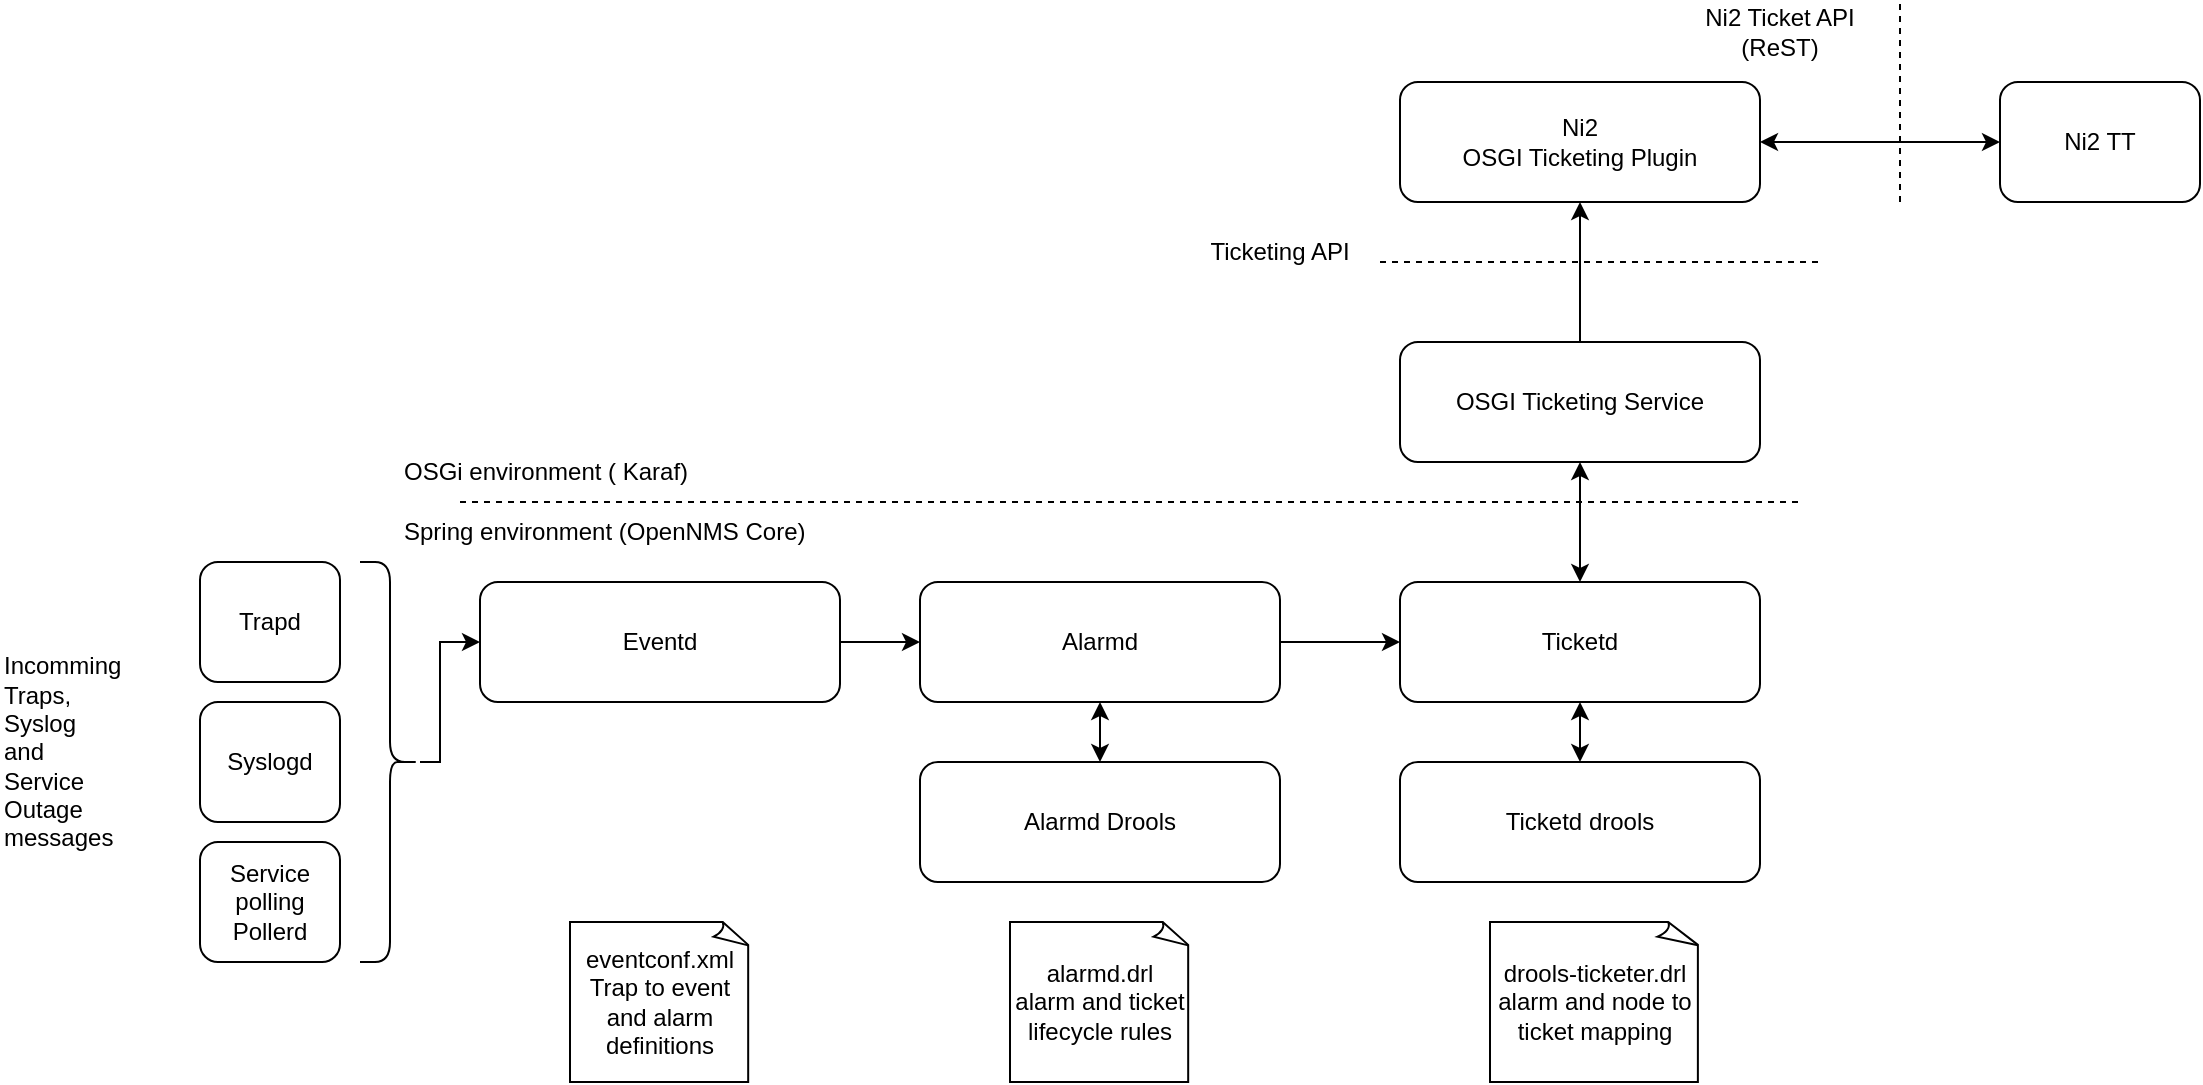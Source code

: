 <mxfile version="24.6.4" type="device">
  <diagram name="Page-1" id="hg4JAZvPtIoiGz0VxEVO">
    <mxGraphModel dx="1418" dy="820" grid="1" gridSize="10" guides="1" tooltips="1" connect="1" arrows="1" fold="1" page="1" pageScale="1" pageWidth="1169" pageHeight="827" math="0" shadow="0">
      <root>
        <mxCell id="0" />
        <mxCell id="1" parent="0" />
        <mxCell id="BCjz04vRkPIVkwQvdewG-19" style="edgeStyle=orthogonalEdgeStyle;rounded=0;orthogonalLoop=1;jettySize=auto;html=1;" edge="1" parent="1" source="BCjz04vRkPIVkwQvdewG-1" target="BCjz04vRkPIVkwQvdewG-3">
          <mxGeometry relative="1" as="geometry" />
        </mxCell>
        <mxCell id="BCjz04vRkPIVkwQvdewG-1" value="Alarmd" style="rounded=1;whiteSpace=wrap;html=1;" vertex="1" parent="1">
          <mxGeometry x="490" y="370" width="180" height="60" as="geometry" />
        </mxCell>
        <mxCell id="BCjz04vRkPIVkwQvdewG-2" value="Alarmd Drools" style="rounded=1;whiteSpace=wrap;html=1;" vertex="1" parent="1">
          <mxGeometry x="490" y="460" width="180" height="60" as="geometry" />
        </mxCell>
        <mxCell id="BCjz04vRkPIVkwQvdewG-3" value="Ticketd" style="rounded=1;whiteSpace=wrap;html=1;" vertex="1" parent="1">
          <mxGeometry x="730" y="370" width="180" height="60" as="geometry" />
        </mxCell>
        <mxCell id="BCjz04vRkPIVkwQvdewG-4" value="Ticketd drools" style="rounded=1;whiteSpace=wrap;html=1;" vertex="1" parent="1">
          <mxGeometry x="730" y="460" width="180" height="60" as="geometry" />
        </mxCell>
        <mxCell id="BCjz04vRkPIVkwQvdewG-22" style="edgeStyle=orthogonalEdgeStyle;rounded=0;orthogonalLoop=1;jettySize=auto;html=1;" edge="1" parent="1" source="BCjz04vRkPIVkwQvdewG-5" target="BCjz04vRkPIVkwQvdewG-6">
          <mxGeometry relative="1" as="geometry" />
        </mxCell>
        <mxCell id="BCjz04vRkPIVkwQvdewG-5" value="OSGI Ticketing Service" style="rounded=1;whiteSpace=wrap;html=1;" vertex="1" parent="1">
          <mxGeometry x="730" y="250" width="180" height="60" as="geometry" />
        </mxCell>
        <mxCell id="BCjz04vRkPIVkwQvdewG-6" value="Ni2&lt;div&gt;OSGI Ticketing Plugin&lt;/div&gt;" style="rounded=1;whiteSpace=wrap;html=1;" vertex="1" parent="1">
          <mxGeometry x="730" y="120" width="180" height="60" as="geometry" />
        </mxCell>
        <mxCell id="BCjz04vRkPIVkwQvdewG-27" style="edgeStyle=orthogonalEdgeStyle;rounded=0;orthogonalLoop=1;jettySize=auto;html=1;" edge="1" parent="1" source="BCjz04vRkPIVkwQvdewG-7" target="BCjz04vRkPIVkwQvdewG-1">
          <mxGeometry relative="1" as="geometry" />
        </mxCell>
        <mxCell id="BCjz04vRkPIVkwQvdewG-7" value="Eventd" style="rounded=1;whiteSpace=wrap;html=1;" vertex="1" parent="1">
          <mxGeometry x="270" y="370" width="180" height="60" as="geometry" />
        </mxCell>
        <mxCell id="BCjz04vRkPIVkwQvdewG-8" value="Ni2 TT" style="rounded=1;whiteSpace=wrap;html=1;" vertex="1" parent="1">
          <mxGeometry x="1030" y="120" width="100" height="60" as="geometry" />
        </mxCell>
        <mxCell id="BCjz04vRkPIVkwQvdewG-9" value="" style="endArrow=none;dashed=1;html=1;rounded=0;" edge="1" parent="1">
          <mxGeometry width="50" height="50" relative="1" as="geometry">
            <mxPoint x="260" y="330" as="sourcePoint" />
            <mxPoint x="930" y="330" as="targetPoint" />
          </mxGeometry>
        </mxCell>
        <mxCell id="BCjz04vRkPIVkwQvdewG-11" value="drools-ticketer.drl&lt;div&gt;alarm and node to ticket mapping&lt;/div&gt;" style="whiteSpace=wrap;html=1;shape=mxgraph.basic.document" vertex="1" parent="1">
          <mxGeometry x="775" y="540" width="105" height="80" as="geometry" />
        </mxCell>
        <mxCell id="BCjz04vRkPIVkwQvdewG-12" value="eventconf.xml&lt;div&gt;Trap to event and alarm definitions&lt;/div&gt;" style="whiteSpace=wrap;html=1;shape=mxgraph.basic.document" vertex="1" parent="1">
          <mxGeometry x="315" y="540" width="90" height="80" as="geometry" />
        </mxCell>
        <mxCell id="BCjz04vRkPIVkwQvdewG-13" value="alarmd.drl&lt;div&gt;alarm and ticket lifecycle rules&lt;/div&gt;" style="whiteSpace=wrap;html=1;shape=mxgraph.basic.document" vertex="1" parent="1">
          <mxGeometry x="535" y="540" width="90" height="80" as="geometry" />
        </mxCell>
        <mxCell id="BCjz04vRkPIVkwQvdewG-14" value="" style="endArrow=none;dashed=1;html=1;rounded=0;" edge="1" parent="1">
          <mxGeometry width="50" height="50" relative="1" as="geometry">
            <mxPoint x="720" y="210" as="sourcePoint" />
            <mxPoint x="940" y="210" as="targetPoint" />
          </mxGeometry>
        </mxCell>
        <mxCell id="BCjz04vRkPIVkwQvdewG-15" value="Ticketing API" style="text;html=1;align=center;verticalAlign=middle;whiteSpace=wrap;rounded=0;" vertex="1" parent="1">
          <mxGeometry x="620" y="190" width="100" height="30" as="geometry" />
        </mxCell>
        <mxCell id="BCjz04vRkPIVkwQvdewG-16" value="OSGi environment ( Karaf)" style="text;html=1;align=left;verticalAlign=middle;whiteSpace=wrap;rounded=0;" vertex="1" parent="1">
          <mxGeometry x="230" y="300" width="180" height="30" as="geometry" />
        </mxCell>
        <mxCell id="BCjz04vRkPIVkwQvdewG-17" value="Spring environment (OpenNMS Core)" style="text;html=1;align=left;verticalAlign=middle;whiteSpace=wrap;rounded=0;" vertex="1" parent="1">
          <mxGeometry x="230" y="330" width="230" height="30" as="geometry" />
        </mxCell>
        <mxCell id="BCjz04vRkPIVkwQvdewG-18" value="" style="endArrow=classic;startArrow=classic;html=1;rounded=0;entryX=0.5;entryY=1;entryDx=0;entryDy=0;" edge="1" parent="1" source="BCjz04vRkPIVkwQvdewG-2" target="BCjz04vRkPIVkwQvdewG-1">
          <mxGeometry width="50" height="50" relative="1" as="geometry">
            <mxPoint x="610" y="460" as="sourcePoint" />
            <mxPoint x="660" y="410" as="targetPoint" />
          </mxGeometry>
        </mxCell>
        <mxCell id="BCjz04vRkPIVkwQvdewG-20" value="" style="endArrow=classic;startArrow=classic;html=1;rounded=0;exitX=0.5;exitY=0;exitDx=0;exitDy=0;entryX=0.5;entryY=1;entryDx=0;entryDy=0;" edge="1" parent="1" source="BCjz04vRkPIVkwQvdewG-4" target="BCjz04vRkPIVkwQvdewG-3">
          <mxGeometry width="50" height="50" relative="1" as="geometry">
            <mxPoint x="610" y="460" as="sourcePoint" />
            <mxPoint x="660" y="410" as="targetPoint" />
          </mxGeometry>
        </mxCell>
        <mxCell id="BCjz04vRkPIVkwQvdewG-21" value="" style="endArrow=classic;startArrow=classic;html=1;rounded=0;entryX=0.5;entryY=1;entryDx=0;entryDy=0;" edge="1" parent="1" source="BCjz04vRkPIVkwQvdewG-3" target="BCjz04vRkPIVkwQvdewG-5">
          <mxGeometry width="50" height="50" relative="1" as="geometry">
            <mxPoint x="610" y="460" as="sourcePoint" />
            <mxPoint x="660" y="410" as="targetPoint" />
          </mxGeometry>
        </mxCell>
        <mxCell id="BCjz04vRkPIVkwQvdewG-23" value="" style="endArrow=classic;startArrow=classic;html=1;rounded=0;entryX=0;entryY=0.5;entryDx=0;entryDy=0;" edge="1" parent="1" source="BCjz04vRkPIVkwQvdewG-6" target="BCjz04vRkPIVkwQvdewG-8">
          <mxGeometry width="50" height="50" relative="1" as="geometry">
            <mxPoint x="610" y="460" as="sourcePoint" />
            <mxPoint x="660" y="410" as="targetPoint" />
          </mxGeometry>
        </mxCell>
        <mxCell id="BCjz04vRkPIVkwQvdewG-25" value="Ni2 Ticket API (ReST)" style="text;html=1;align=center;verticalAlign=middle;whiteSpace=wrap;rounded=0;" vertex="1" parent="1">
          <mxGeometry x="870" y="80" width="100" height="30" as="geometry" />
        </mxCell>
        <mxCell id="BCjz04vRkPIVkwQvdewG-26" value="" style="endArrow=none;dashed=1;html=1;rounded=0;" edge="1" parent="1">
          <mxGeometry width="50" height="50" relative="1" as="geometry">
            <mxPoint x="980" y="180" as="sourcePoint" />
            <mxPoint x="980" y="80" as="targetPoint" />
          </mxGeometry>
        </mxCell>
        <mxCell id="BCjz04vRkPIVkwQvdewG-30" value="Trapd" style="rounded=1;whiteSpace=wrap;html=1;" vertex="1" parent="1">
          <mxGeometry x="130" y="360" width="70" height="60" as="geometry" />
        </mxCell>
        <mxCell id="BCjz04vRkPIVkwQvdewG-32" style="edgeStyle=orthogonalEdgeStyle;rounded=0;orthogonalLoop=1;jettySize=auto;html=1;exitX=0.5;exitY=1;exitDx=0;exitDy=0;" edge="1" parent="1" source="BCjz04vRkPIVkwQvdewG-30" target="BCjz04vRkPIVkwQvdewG-30">
          <mxGeometry relative="1" as="geometry" />
        </mxCell>
        <mxCell id="BCjz04vRkPIVkwQvdewG-33" value="Syslogd" style="rounded=1;whiteSpace=wrap;html=1;" vertex="1" parent="1">
          <mxGeometry x="130" y="430" width="70" height="60" as="geometry" />
        </mxCell>
        <mxCell id="BCjz04vRkPIVkwQvdewG-34" style="edgeStyle=orthogonalEdgeStyle;rounded=0;orthogonalLoop=1;jettySize=auto;html=1;exitX=0.5;exitY=1;exitDx=0;exitDy=0;" edge="1" parent="1" source="BCjz04vRkPIVkwQvdewG-33" target="BCjz04vRkPIVkwQvdewG-33">
          <mxGeometry relative="1" as="geometry" />
        </mxCell>
        <mxCell id="BCjz04vRkPIVkwQvdewG-35" value="Service polling Pollerd" style="rounded=1;whiteSpace=wrap;html=1;" vertex="1" parent="1">
          <mxGeometry x="130" y="500" width="70" height="60" as="geometry" />
        </mxCell>
        <mxCell id="BCjz04vRkPIVkwQvdewG-37" style="edgeStyle=orthogonalEdgeStyle;rounded=0;orthogonalLoop=1;jettySize=auto;html=1;entryX=0;entryY=0.5;entryDx=0;entryDy=0;" edge="1" parent="1" source="BCjz04vRkPIVkwQvdewG-36" target="BCjz04vRkPIVkwQvdewG-7">
          <mxGeometry relative="1" as="geometry">
            <Array as="points">
              <mxPoint x="250" y="460" />
              <mxPoint x="250" y="400" />
            </Array>
          </mxGeometry>
        </mxCell>
        <mxCell id="BCjz04vRkPIVkwQvdewG-36" value="" style="shape=curlyBracket;whiteSpace=wrap;html=1;rounded=1;flipH=1;labelPosition=right;verticalLabelPosition=middle;align=left;verticalAlign=middle;size=0.5;" vertex="1" parent="1">
          <mxGeometry x="210" y="360" width="30" height="200" as="geometry" />
        </mxCell>
        <mxCell id="BCjz04vRkPIVkwQvdewG-38" value="Incomming Traps, Syslog and Service Outage messages" style="text;html=1;align=left;verticalAlign=middle;whiteSpace=wrap;rounded=0;" vertex="1" parent="1">
          <mxGeometry x="30" y="440" width="60" height="30" as="geometry" />
        </mxCell>
      </root>
    </mxGraphModel>
  </diagram>
</mxfile>

